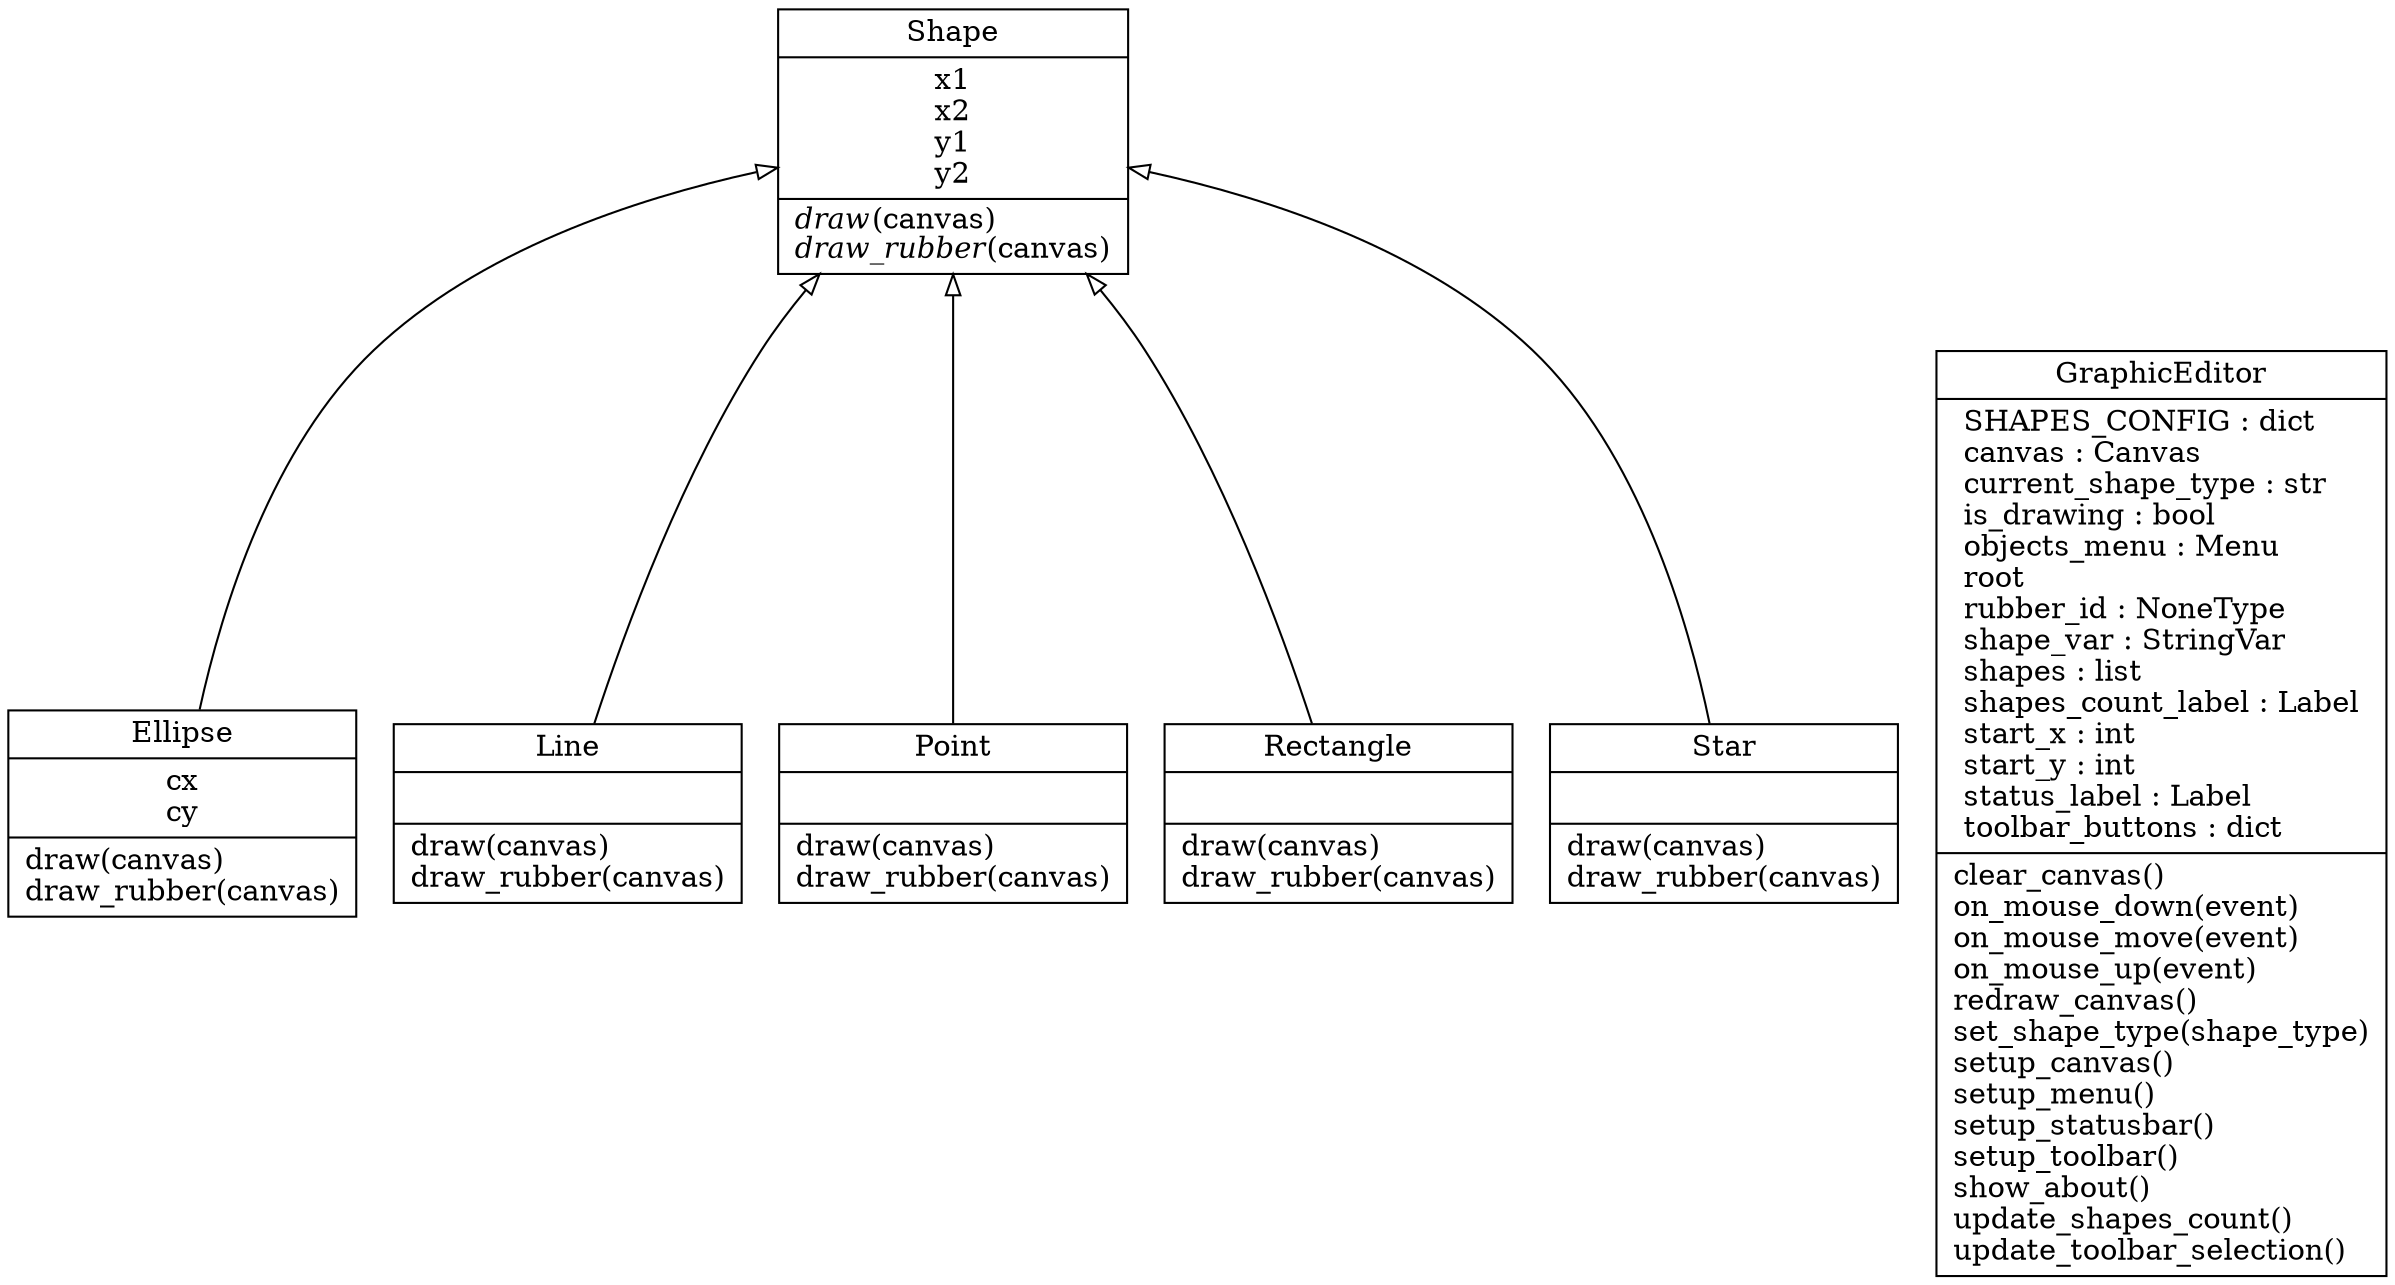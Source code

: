 digraph "classes_GraphicEditor" {
rankdir=BT
charset="utf-8"
"lab3.shapes.ellipse.Ellipse" [color="black", fontcolor="black", label=<{Ellipse|cx<br ALIGN="LEFT"/>cy<br ALIGN="LEFT"/>|draw(canvas)<br ALIGN="LEFT"/>draw_rubber(canvas)<br ALIGN="LEFT"/>}>, shape="record", style="solid"];
"lab3.editor.GraphicEditor" [color="black", fontcolor="black", label=<{GraphicEditor|SHAPES_CONFIG : dict<br ALIGN="LEFT"/>canvas : Canvas<br ALIGN="LEFT"/>current_shape_type : str<br ALIGN="LEFT"/>is_drawing : bool<br ALIGN="LEFT"/>objects_menu : Menu<br ALIGN="LEFT"/>root<br ALIGN="LEFT"/>rubber_id : NoneType<br ALIGN="LEFT"/>shape_var : StringVar<br ALIGN="LEFT"/>shapes : list<br ALIGN="LEFT"/>shapes_count_label : Label<br ALIGN="LEFT"/>start_x : int<br ALIGN="LEFT"/>start_y : int<br ALIGN="LEFT"/>status_label : Label<br ALIGN="LEFT"/>toolbar_buttons : dict<br ALIGN="LEFT"/>|clear_canvas()<br ALIGN="LEFT"/>on_mouse_down(event)<br ALIGN="LEFT"/>on_mouse_move(event)<br ALIGN="LEFT"/>on_mouse_up(event)<br ALIGN="LEFT"/>redraw_canvas()<br ALIGN="LEFT"/>set_shape_type(shape_type)<br ALIGN="LEFT"/>setup_canvas()<br ALIGN="LEFT"/>setup_menu()<br ALIGN="LEFT"/>setup_statusbar()<br ALIGN="LEFT"/>setup_toolbar()<br ALIGN="LEFT"/>show_about()<br ALIGN="LEFT"/>update_shapes_count()<br ALIGN="LEFT"/>update_toolbar_selection()<br ALIGN="LEFT"/>}>, shape="record", style="solid"];
"lab3.shapes.line.Line" [color="black", fontcolor="black", label=<{Line|<br ALIGN="LEFT"/>|draw(canvas)<br ALIGN="LEFT"/>draw_rubber(canvas)<br ALIGN="LEFT"/>}>, shape="record", style="solid"];
"lab3.shapes.point.Point" [color="black", fontcolor="black", label=<{Point|<br ALIGN="LEFT"/>|draw(canvas)<br ALIGN="LEFT"/>draw_rubber(canvas)<br ALIGN="LEFT"/>}>, shape="record", style="solid"];
"lab3.shapes.rectangle.Rectangle" [color="black", fontcolor="black", label=<{Rectangle|<br ALIGN="LEFT"/>|draw(canvas)<br ALIGN="LEFT"/>draw_rubber(canvas)<br ALIGN="LEFT"/>}>, shape="record", style="solid"];
"lab3.shapes.base.Shape" [color="black", fontcolor="black", label=<{Shape|x1<br ALIGN="LEFT"/>x2<br ALIGN="LEFT"/>y1<br ALIGN="LEFT"/>y2<br ALIGN="LEFT"/>|<I>draw</I>(canvas)<br ALIGN="LEFT"/><I>draw_rubber</I>(canvas)<br ALIGN="LEFT"/>}>, shape="record", style="solid"];
"lab3.shapes.star.Star" [color="black", fontcolor="black", label=<{Star|<br ALIGN="LEFT"/>|draw(canvas)<br ALIGN="LEFT"/>draw_rubber(canvas)<br ALIGN="LEFT"/>}>, shape="record", style="solid"];
"lab3.shapes.ellipse.Ellipse" -> "lab3.shapes.base.Shape" [arrowhead="empty", arrowtail="none"];
"lab3.shapes.line.Line" -> "lab3.shapes.base.Shape" [arrowhead="empty", arrowtail="none"];
"lab3.shapes.point.Point" -> "lab3.shapes.base.Shape" [arrowhead="empty", arrowtail="none"];
"lab3.shapes.rectangle.Rectangle" -> "lab3.shapes.base.Shape" [arrowhead="empty", arrowtail="none"];
"lab3.shapes.star.Star" -> "lab3.shapes.base.Shape" [arrowhead="empty", arrowtail="none"];
}
